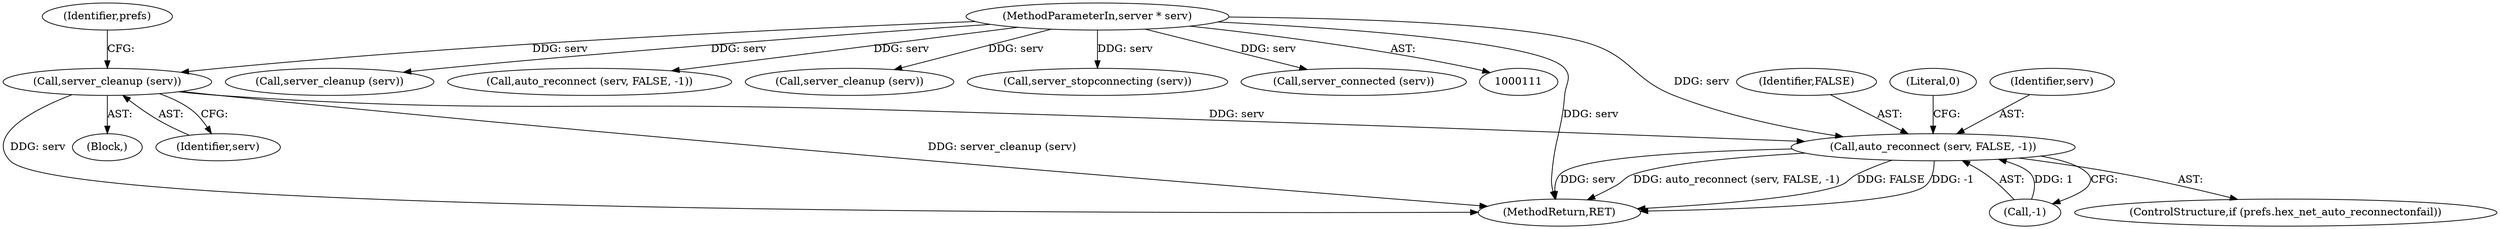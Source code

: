 digraph "0_hexchat_c9b63f7f9be01692b03fa15275135a4910a7e02d@pointer" {
"1000592" [label="(Call,server_cleanup (serv))"];
"1000112" [label="(MethodParameterIn,server * serv)"];
"1000598" [label="(Call,auto_reconnect (serv, FALSE, -1))"];
"1000593" [label="(Identifier,serv)"];
"1000545" [label="(Call,server_cleanup (serv))"];
"1000598" [label="(Call,auto_reconnect (serv, FALSE, -1))"];
"1000112" [label="(MethodParameterIn,server * serv)"];
"1000177" [label="(Call,auto_reconnect (serv, FALSE, -1))"];
"1000607" [label="(MethodReturn,RET)"];
"1000601" [label="(Call,-1)"];
"1000600" [label="(Identifier,FALSE)"];
"1000604" [label="(Literal,0)"];
"1000596" [label="(Identifier,prefs)"];
"1000576" [label="(Block,)"];
"1000592" [label="(Call,server_cleanup (serv))"];
"1000171" [label="(Call,server_cleanup (serv))"];
"1000549" [label="(Call,server_stopconnecting (serv))"];
"1000551" [label="(Call,server_connected (serv))"];
"1000599" [label="(Identifier,serv)"];
"1000594" [label="(ControlStructure,if (prefs.hex_net_auto_reconnectonfail))"];
"1000592" -> "1000576"  [label="AST: "];
"1000592" -> "1000593"  [label="CFG: "];
"1000593" -> "1000592"  [label="AST: "];
"1000596" -> "1000592"  [label="CFG: "];
"1000592" -> "1000607"  [label="DDG: server_cleanup (serv)"];
"1000592" -> "1000607"  [label="DDG: serv"];
"1000112" -> "1000592"  [label="DDG: serv"];
"1000592" -> "1000598"  [label="DDG: serv"];
"1000112" -> "1000111"  [label="AST: "];
"1000112" -> "1000607"  [label="DDG: serv"];
"1000112" -> "1000171"  [label="DDG: serv"];
"1000112" -> "1000177"  [label="DDG: serv"];
"1000112" -> "1000545"  [label="DDG: serv"];
"1000112" -> "1000549"  [label="DDG: serv"];
"1000112" -> "1000551"  [label="DDG: serv"];
"1000112" -> "1000598"  [label="DDG: serv"];
"1000598" -> "1000594"  [label="AST: "];
"1000598" -> "1000601"  [label="CFG: "];
"1000599" -> "1000598"  [label="AST: "];
"1000600" -> "1000598"  [label="AST: "];
"1000601" -> "1000598"  [label="AST: "];
"1000604" -> "1000598"  [label="CFG: "];
"1000598" -> "1000607"  [label="DDG: serv"];
"1000598" -> "1000607"  [label="DDG: auto_reconnect (serv, FALSE, -1)"];
"1000598" -> "1000607"  [label="DDG: FALSE"];
"1000598" -> "1000607"  [label="DDG: -1"];
"1000601" -> "1000598"  [label="DDG: 1"];
}
